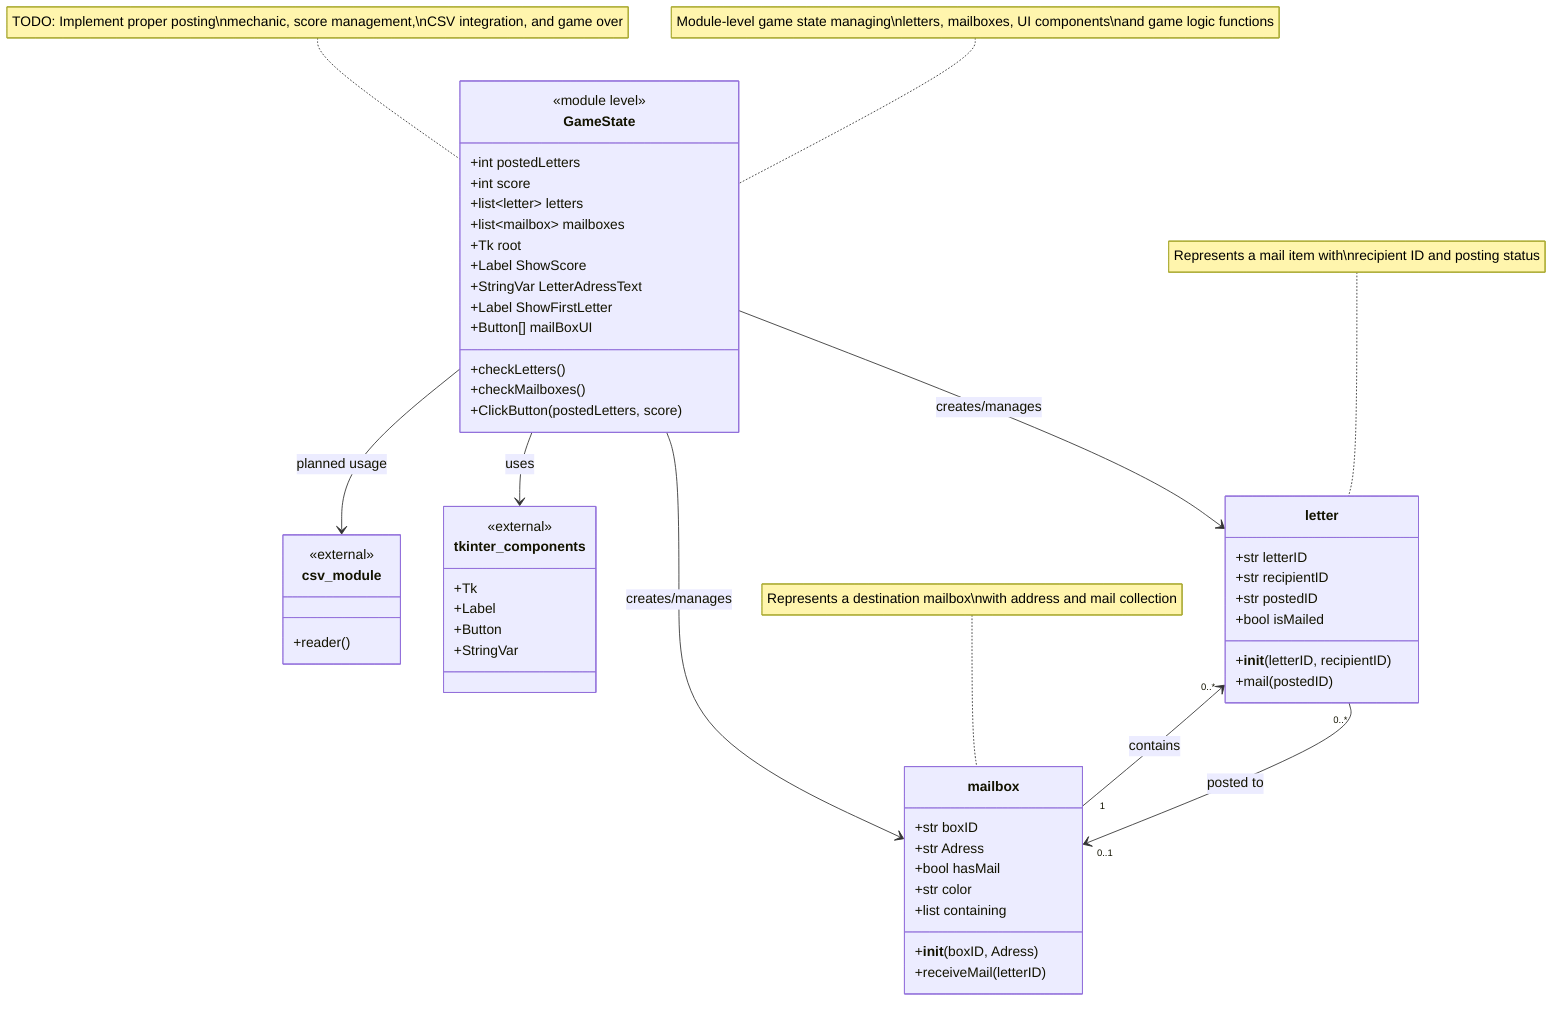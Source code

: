 classDiagram
    class letter {
        +str letterID
        +str recipientID
        +str postedID
        +bool isMailed
        
        +__init__(letterID, recipientID)
        +mail(postedID)
    }

    class mailbox {
        +str boxID
        +str Adress
        +bool hasMail
        +str color
        +list containing
        
        +__init__(boxID, Adress)
        +receiveMail(letterID)
    }

    class GameState {
        <<module level>>
        +int postedLetters
        +int score
        +list~letter~ letters
        +list~mailbox~ mailboxes
        +Tk root
        +Label ShowScore
        +StringVar LetterAdressText
        +Label ShowFirstLetter
        +Button[] mailBoxUI
        
        +checkLetters()
        +checkMailboxes()
        +ClickButton(postedLetters, score)
    }

    class tkinter_components {
        <<external>>
        +Tk
        +Label
        +Button
        +StringVar
    }

    class csv_module {
        <<external>>
        +reader()
    }

    GameState --> letter : creates/manages
    GameState --> mailbox : creates/manages
    GameState --> tkinter_components : uses
    GameState --> csv_module : planned usage

    letter "0..*" --> "0..1" mailbox : posted to
    mailbox "1" --> "0..*" letter : contains

    note for letter "Represents a mail item with\nrecipient ID and posting status"
    
    note for mailbox "Represents a destination mailbox\nwith address and mail collection"
    
    note for GameState "Module-level game state managing\nletters, mailboxes, UI components\nand game logic functions"
    
    note for GameState "TODO: Implement proper posting\nmechanic, score management,\nCSV integration, and game over"